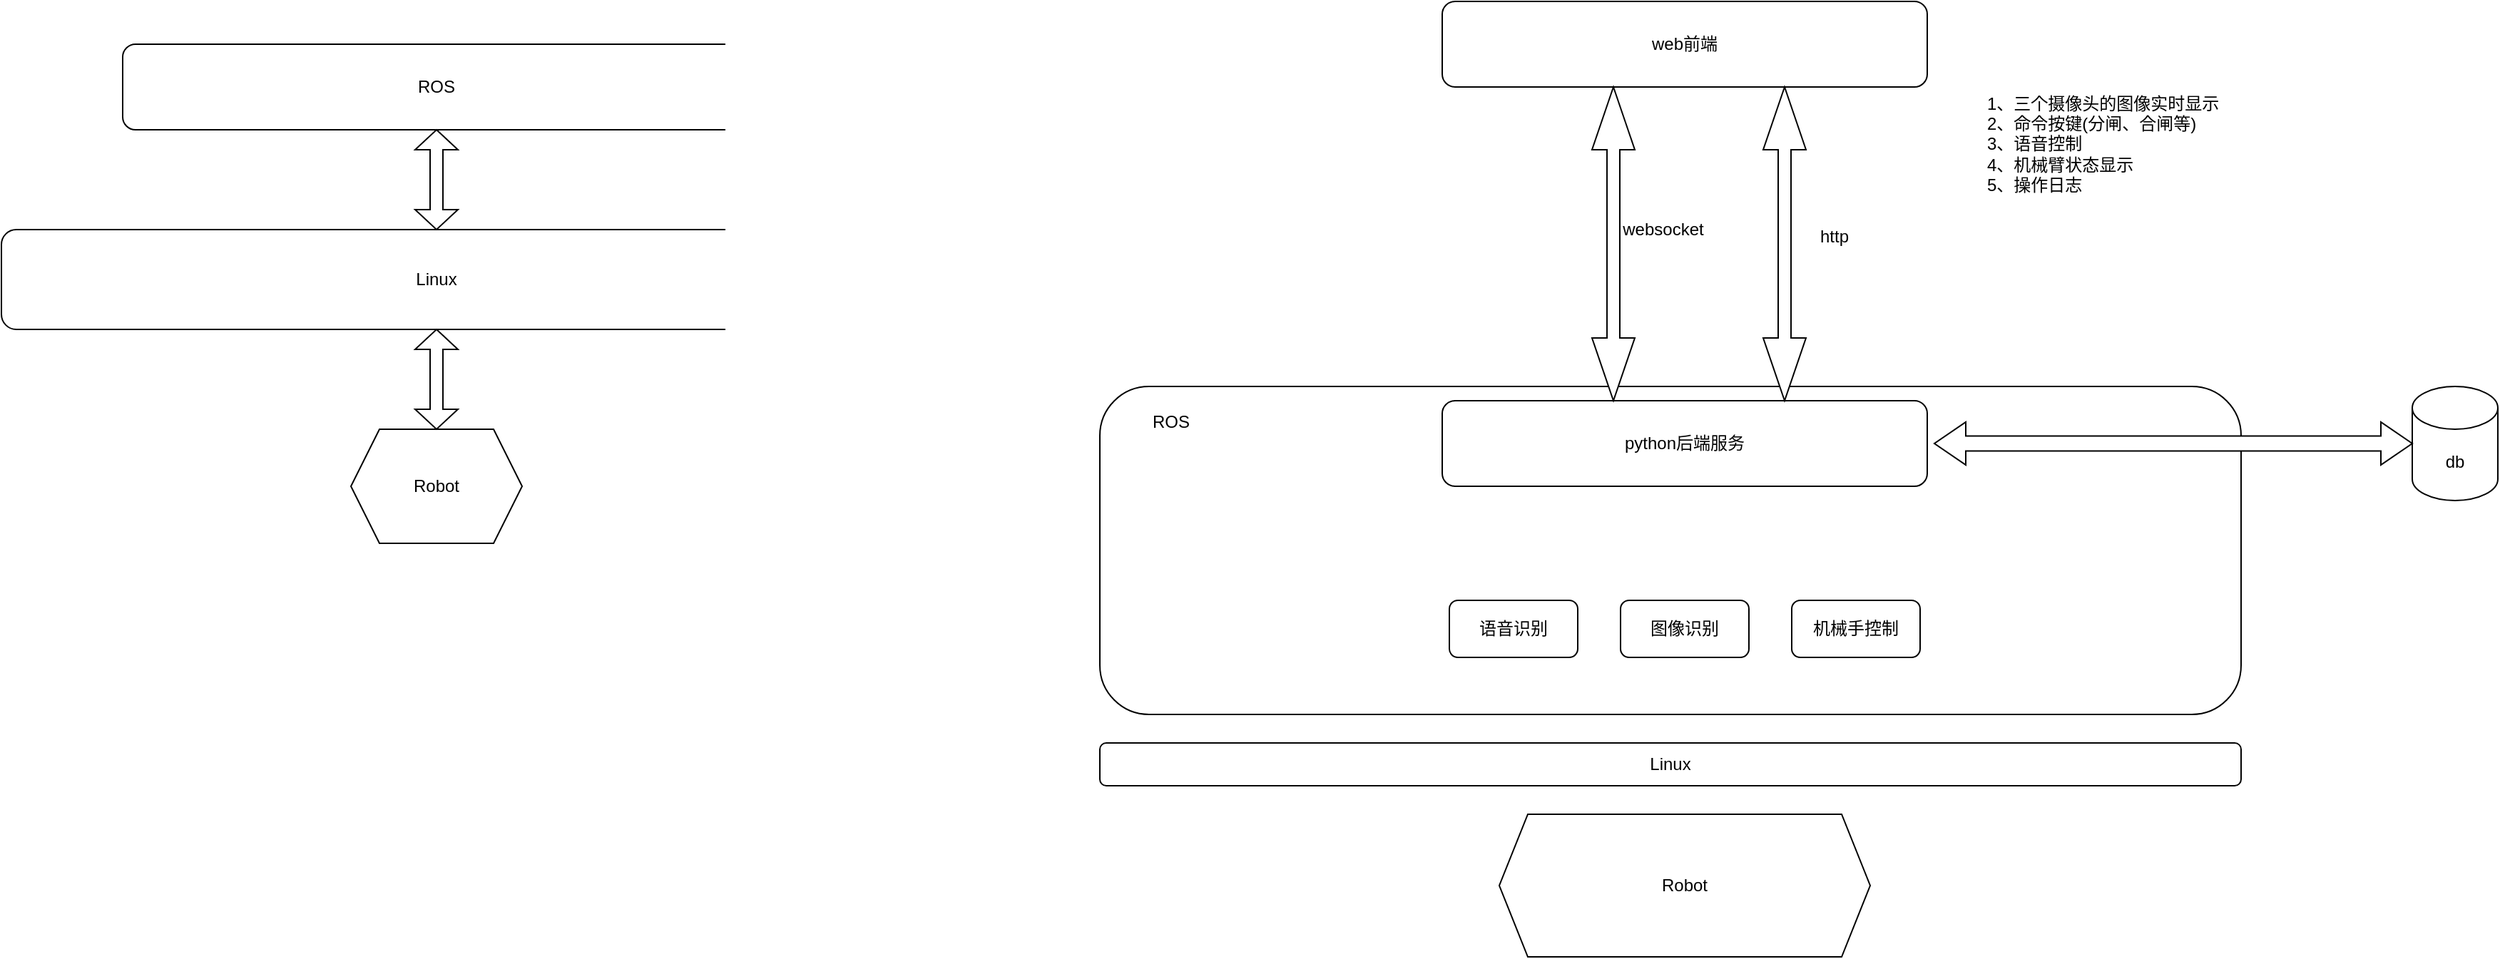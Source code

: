 <mxfile version="24.4.15" type="github">
  <diagram id="IR0QDoFTpoQ6l2Y1bwrg" name="Page-1">
    <mxGraphModel dx="1674" dy="763" grid="1" gridSize="10" guides="1" tooltips="1" connect="1" arrows="1" fold="1" page="1" pageScale="1" pageWidth="850" pageHeight="1100" math="0" shadow="0">
      <root>
        <mxCell id="0" />
        <mxCell id="1" parent="0" />
        <mxCell id="1Bx2e8oar3cCMUDuemxb-7" value="" style="rounded=1;whiteSpace=wrap;html=1;" parent="1" vertex="1">
          <mxGeometry x="910" y="420" width="800" height="230" as="geometry" />
        </mxCell>
        <mxCell id="RyoMVnNRmUopJ9R-RflP-1" value="Linux" style="rounded=1;whiteSpace=wrap;html=1;" parent="1" vertex="1">
          <mxGeometry x="140" y="310" width="610" height="70" as="geometry" />
        </mxCell>
        <mxCell id="RyoMVnNRmUopJ9R-RflP-2" value="Robot" style="shape=hexagon;perimeter=hexagonPerimeter2;whiteSpace=wrap;html=1;fixedSize=1;" parent="1" vertex="1">
          <mxGeometry x="385" y="450" width="120" height="80" as="geometry" />
        </mxCell>
        <mxCell id="RyoMVnNRmUopJ9R-RflP-3" value="ROS" style="rounded=1;whiteSpace=wrap;html=1;" parent="1" vertex="1">
          <mxGeometry x="225" y="180" width="440" height="60" as="geometry" />
        </mxCell>
        <mxCell id="RyoMVnNRmUopJ9R-RflP-4" value="" style="shape=doubleArrow;direction=south;whiteSpace=wrap;html=1;" parent="1" vertex="1">
          <mxGeometry x="430" y="380" width="30" height="70" as="geometry" />
        </mxCell>
        <mxCell id="RyoMVnNRmUopJ9R-RflP-7" value="" style="shape=doubleArrow;direction=south;whiteSpace=wrap;html=1;" parent="1" vertex="1">
          <mxGeometry x="430" y="240" width="30" height="70" as="geometry" />
        </mxCell>
        <mxCell id="1Bx2e8oar3cCMUDuemxb-1" value="web前端" style="rounded=1;whiteSpace=wrap;html=1;" parent="1" vertex="1">
          <mxGeometry x="1150" y="150" width="340" height="60" as="geometry" />
        </mxCell>
        <mxCell id="1Bx2e8oar3cCMUDuemxb-2" value="python后端服务" style="rounded=1;whiteSpace=wrap;html=1;" parent="1" vertex="1">
          <mxGeometry x="1150" y="430" width="340" height="60" as="geometry" />
        </mxCell>
        <mxCell id="1Bx2e8oar3cCMUDuemxb-3" value="" style="shape=doubleArrow;direction=south;whiteSpace=wrap;html=1;" parent="1" vertex="1">
          <mxGeometry x="1255" y="210" width="30" height="220" as="geometry" />
        </mxCell>
        <mxCell id="1Bx2e8oar3cCMUDuemxb-4" value="websocket" style="text;html=1;align=center;verticalAlign=middle;whiteSpace=wrap;rounded=0;" parent="1" vertex="1">
          <mxGeometry x="1275" y="295" width="60" height="30" as="geometry" />
        </mxCell>
        <mxCell id="1Bx2e8oar3cCMUDuemxb-5" value="" style="shape=doubleArrow;direction=south;whiteSpace=wrap;html=1;" parent="1" vertex="1">
          <mxGeometry x="1375" y="210" width="30" height="220" as="geometry" />
        </mxCell>
        <mxCell id="1Bx2e8oar3cCMUDuemxb-6" value="http" style="text;html=1;align=center;verticalAlign=middle;whiteSpace=wrap;rounded=0;" parent="1" vertex="1">
          <mxGeometry x="1395" y="300" width="60" height="30" as="geometry" />
        </mxCell>
        <mxCell id="1Bx2e8oar3cCMUDuemxb-9" value="ROS" style="text;html=1;align=center;verticalAlign=middle;whiteSpace=wrap;rounded=0;" parent="1" vertex="1">
          <mxGeometry x="930" y="430" width="60" height="30" as="geometry" />
        </mxCell>
        <mxCell id="1Bx2e8oar3cCMUDuemxb-10" value="db" style="shape=cylinder3;whiteSpace=wrap;html=1;boundedLbl=1;backgroundOutline=1;size=15;" parent="1" vertex="1">
          <mxGeometry x="1830" y="420" width="60" height="80" as="geometry" />
        </mxCell>
        <mxCell id="1Bx2e8oar3cCMUDuemxb-11" value="" style="html=1;shadow=0;dashed=0;align=center;verticalAlign=middle;shape=mxgraph.arrows2.twoWayArrow;dy=0.65;dx=22;" parent="1" vertex="1">
          <mxGeometry x="1495" y="445" width="335" height="30" as="geometry" />
        </mxCell>
        <mxCell id="1Bx2e8oar3cCMUDuemxb-13" value="Robot" style="shape=hexagon;perimeter=hexagonPerimeter2;whiteSpace=wrap;html=1;fixedSize=1;" parent="1" vertex="1">
          <mxGeometry x="1190" y="720" width="260" height="100" as="geometry" />
        </mxCell>
        <mxCell id="1Bx2e8oar3cCMUDuemxb-14" value="Linux" style="rounded=1;whiteSpace=wrap;html=1;" parent="1" vertex="1">
          <mxGeometry x="910" y="670" width="800" height="30" as="geometry" />
        </mxCell>
        <mxCell id="dxYwu7DKMdKghps5UNOo-1" value="语音识别" style="rounded=1;whiteSpace=wrap;html=1;" vertex="1" parent="1">
          <mxGeometry x="1155" y="570" width="90" height="40" as="geometry" />
        </mxCell>
        <mxCell id="dxYwu7DKMdKghps5UNOo-2" value="图像识别" style="rounded=1;whiteSpace=wrap;html=1;" vertex="1" parent="1">
          <mxGeometry x="1275" y="570" width="90" height="40" as="geometry" />
        </mxCell>
        <mxCell id="dxYwu7DKMdKghps5UNOo-3" value="机械手控制" style="rounded=1;whiteSpace=wrap;html=1;" vertex="1" parent="1">
          <mxGeometry x="1395" y="570" width="90" height="40" as="geometry" />
        </mxCell>
        <mxCell id="dxYwu7DKMdKghps5UNOo-5" value="1、三个摄像头的图像实时显示&lt;div&gt;2、命令按键(分闸、合闸等)&lt;/div&gt;&lt;div&gt;3、语音控制&lt;/div&gt;&lt;div&gt;4、机械臂状态显示&lt;/div&gt;&lt;div&gt;5、操作日志&lt;/div&gt;" style="text;html=1;align=left;verticalAlign=middle;whiteSpace=wrap;rounded=0;" vertex="1" parent="1">
          <mxGeometry x="1530" y="170" width="310" height="160" as="geometry" />
        </mxCell>
      </root>
    </mxGraphModel>
  </diagram>
</mxfile>
